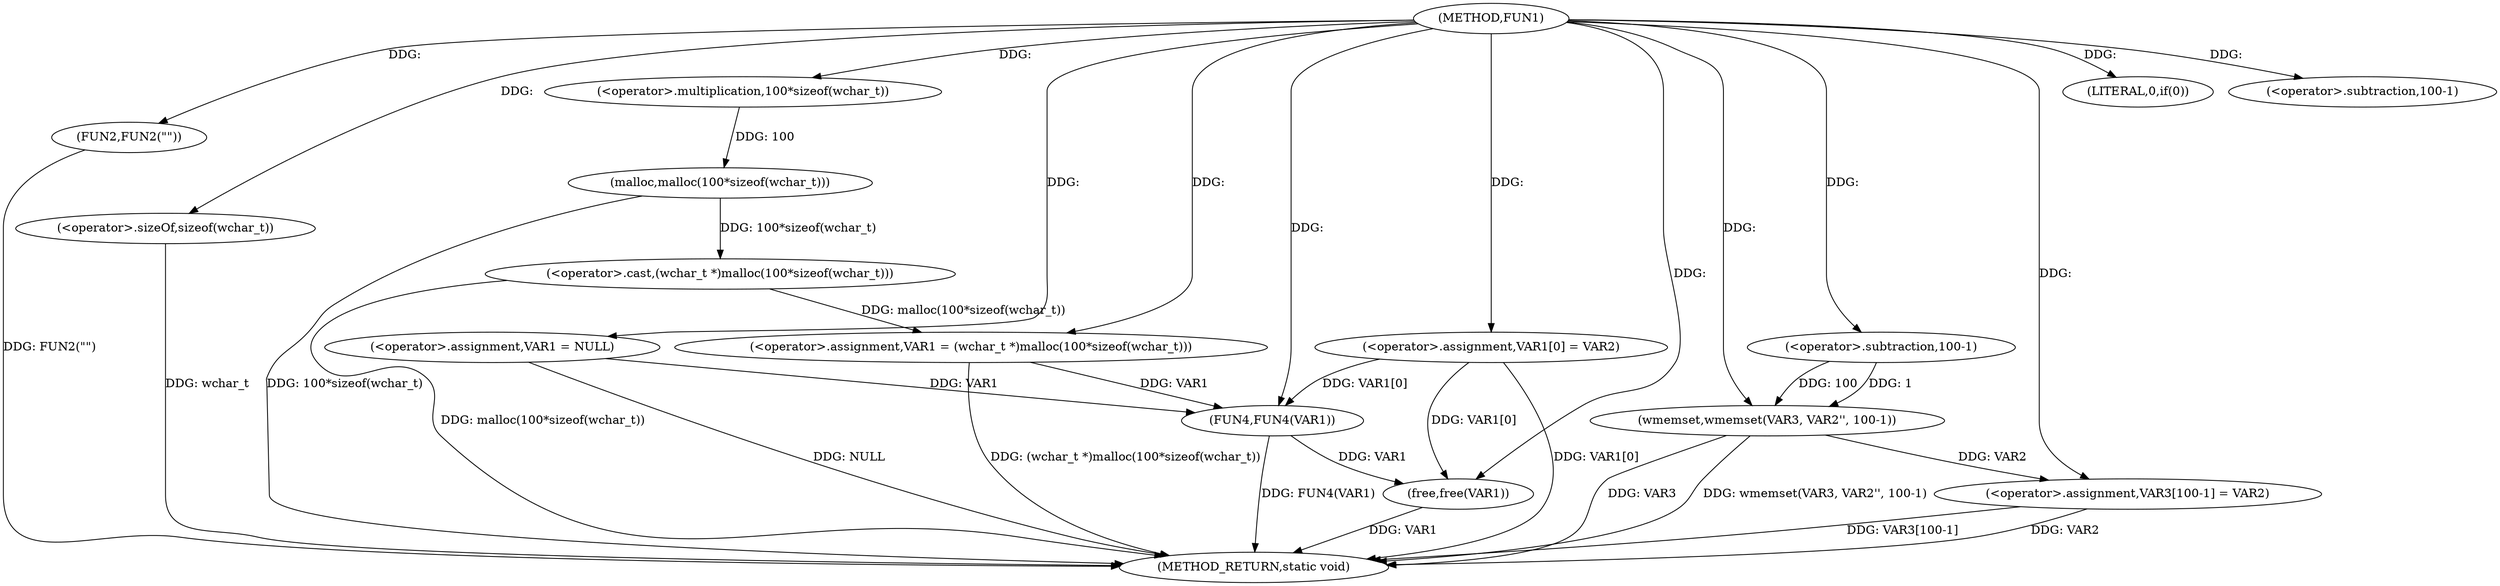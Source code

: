 digraph FUN1 {  
"1000100" [label = "(METHOD,FUN1)" ]
"1000146" [label = "(METHOD_RETURN,static void)" ]
"1000103" [label = "(<operator>.assignment,VAR1 = NULL)" ]
"1000107" [label = "(LITERAL,0,if(0))" ]
"1000109" [label = "(FUN2,FUN2(\"\"))" ]
"1000113" [label = "(<operator>.assignment,VAR1 = (wchar_t *)malloc(100*sizeof(wchar_t)))" ]
"1000115" [label = "(<operator>.cast,(wchar_t *)malloc(100*sizeof(wchar_t)))" ]
"1000117" [label = "(malloc,malloc(100*sizeof(wchar_t)))" ]
"1000118" [label = "(<operator>.multiplication,100*sizeof(wchar_t))" ]
"1000120" [label = "(<operator>.sizeOf,sizeof(wchar_t))" ]
"1000122" [label = "(<operator>.assignment,VAR1[0] = VAR2)" ]
"1000129" [label = "(wmemset,wmemset(VAR3, VAR2'', 100-1))" ]
"1000132" [label = "(<operator>.subtraction,100-1)" ]
"1000135" [label = "(<operator>.assignment,VAR3[100-1] = VAR2)" ]
"1000138" [label = "(<operator>.subtraction,100-1)" ]
"1000142" [label = "(FUN4,FUN4(VAR1))" ]
"1000144" [label = "(free,free(VAR1))" ]
  "1000115" -> "1000146"  [ label = "DDG: malloc(100*sizeof(wchar_t))"] 
  "1000129" -> "1000146"  [ label = "DDG: VAR3"] 
  "1000142" -> "1000146"  [ label = "DDG: FUN4(VAR1)"] 
  "1000103" -> "1000146"  [ label = "DDG: NULL"] 
  "1000117" -> "1000146"  [ label = "DDG: 100*sizeof(wchar_t)"] 
  "1000109" -> "1000146"  [ label = "DDG: FUN2(\"\")"] 
  "1000122" -> "1000146"  [ label = "DDG: VAR1[0]"] 
  "1000135" -> "1000146"  [ label = "DDG: VAR2"] 
  "1000129" -> "1000146"  [ label = "DDG: wmemset(VAR3, VAR2'', 100-1)"] 
  "1000113" -> "1000146"  [ label = "DDG: (wchar_t *)malloc(100*sizeof(wchar_t))"] 
  "1000120" -> "1000146"  [ label = "DDG: wchar_t"] 
  "1000135" -> "1000146"  [ label = "DDG: VAR3[100-1]"] 
  "1000144" -> "1000146"  [ label = "DDG: VAR1"] 
  "1000100" -> "1000103"  [ label = "DDG: "] 
  "1000100" -> "1000107"  [ label = "DDG: "] 
  "1000100" -> "1000109"  [ label = "DDG: "] 
  "1000115" -> "1000113"  [ label = "DDG: malloc(100*sizeof(wchar_t))"] 
  "1000100" -> "1000113"  [ label = "DDG: "] 
  "1000117" -> "1000115"  [ label = "DDG: 100*sizeof(wchar_t)"] 
  "1000118" -> "1000117"  [ label = "DDG: 100"] 
  "1000100" -> "1000118"  [ label = "DDG: "] 
  "1000100" -> "1000120"  [ label = "DDG: "] 
  "1000100" -> "1000122"  [ label = "DDG: "] 
  "1000100" -> "1000129"  [ label = "DDG: "] 
  "1000132" -> "1000129"  [ label = "DDG: 100"] 
  "1000132" -> "1000129"  [ label = "DDG: 1"] 
  "1000100" -> "1000132"  [ label = "DDG: "] 
  "1000129" -> "1000135"  [ label = "DDG: VAR2"] 
  "1000100" -> "1000135"  [ label = "DDG: "] 
  "1000100" -> "1000138"  [ label = "DDG: "] 
  "1000103" -> "1000142"  [ label = "DDG: VAR1"] 
  "1000113" -> "1000142"  [ label = "DDG: VAR1"] 
  "1000122" -> "1000142"  [ label = "DDG: VAR1[0]"] 
  "1000100" -> "1000142"  [ label = "DDG: "] 
  "1000122" -> "1000144"  [ label = "DDG: VAR1[0]"] 
  "1000142" -> "1000144"  [ label = "DDG: VAR1"] 
  "1000100" -> "1000144"  [ label = "DDG: "] 
}
